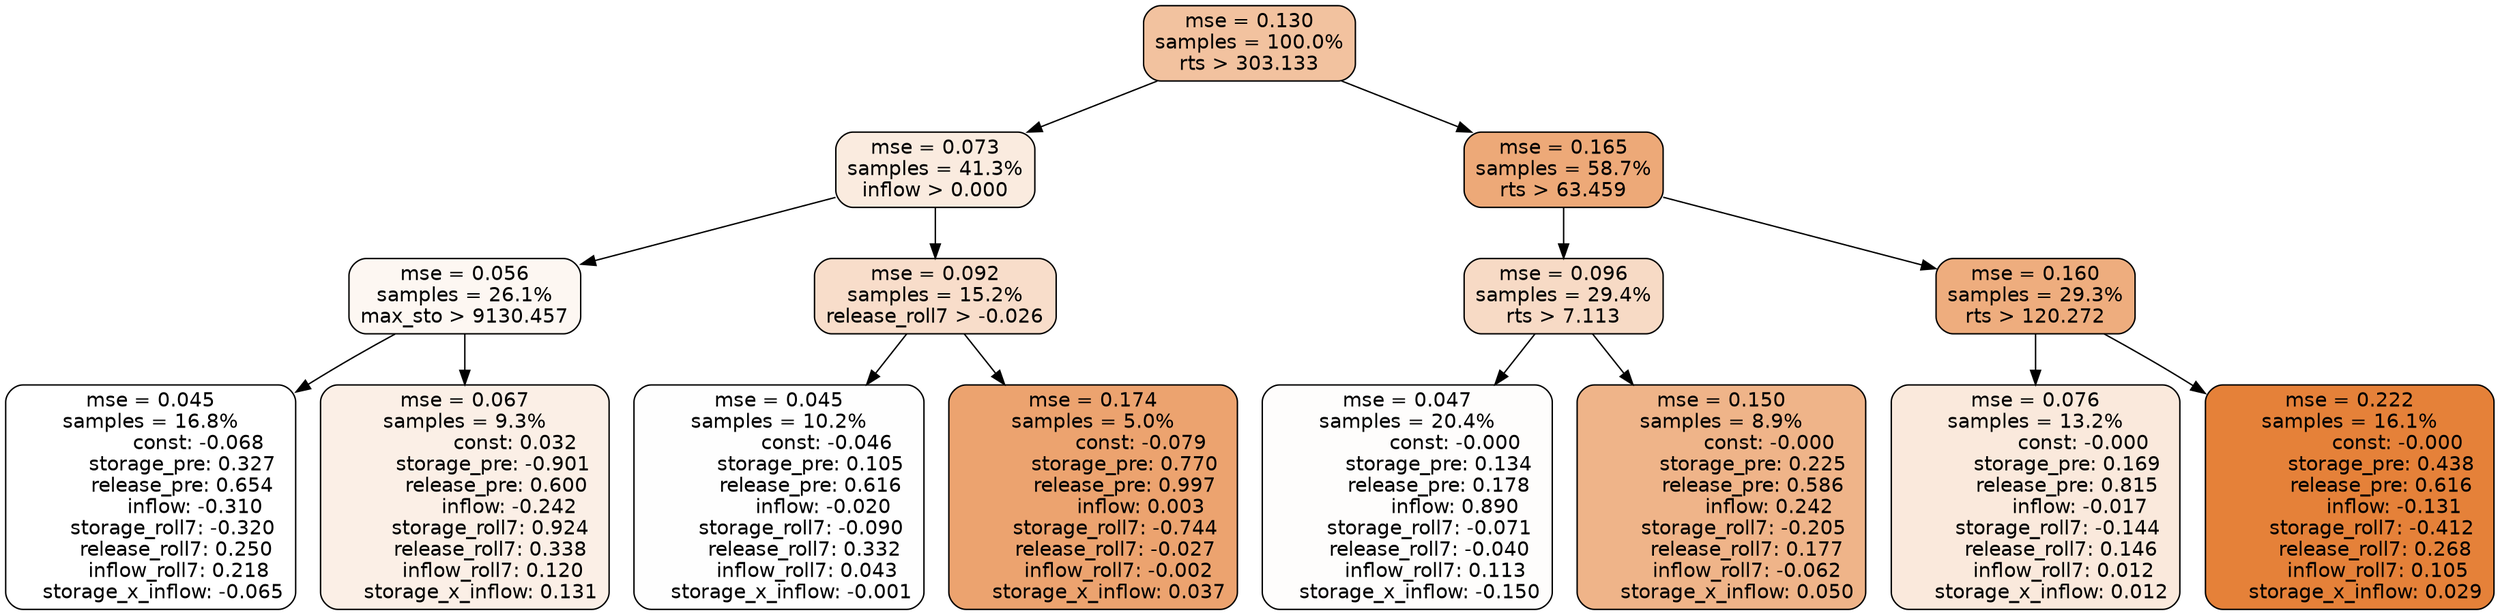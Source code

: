 digraph tree {
node [shape=rectangle, style="filled, rounded", color="black", fontname=helvetica] ;
edge [fontname=helvetica] ;
	"0" [label="mse = 0.130
samples = 100.0%
rts > 303.133", fillcolor="#f2c29f"]
	"8" [label="mse = 0.073
samples = 41.3%
inflow > 0.000", fillcolor="#faebdf"]
	"1" [label="mse = 0.165
samples = 58.7%
rts > 63.459", fillcolor="#eda978"]
	"9" [label="mse = 0.056
samples = 26.1%
max_sto > 9130.457", fillcolor="#fdf7f2"]
	"12" [label="mse = 0.092
samples = 15.2%
release_roll7 > -0.026", fillcolor="#f8ddca"]
	"2" [label="mse = 0.096
samples = 29.4%
rts > 7.113", fillcolor="#f7dac5"]
	"5" [label="mse = 0.160
samples = 29.3%
rts > 120.272", fillcolor="#eead7e"]
	"10" [label="mse = 0.045
samples = 16.8%
               const: -0.068
          storage_pre: 0.327
          release_pre: 0.654
              inflow: -0.310
       storage_roll7: -0.320
        release_roll7: 0.250
         inflow_roll7: 0.218
    storage_x_inflow: -0.065", fillcolor="#ffffff"]
	"11" [label="mse = 0.067
samples = 9.3%
                const: 0.032
         storage_pre: -0.901
          release_pre: 0.600
              inflow: -0.242
        storage_roll7: 0.924
        release_roll7: 0.338
         inflow_roll7: 0.120
     storage_x_inflow: 0.131", fillcolor="#fbefe6"]
	"13" [label="mse = 0.045
samples = 10.2%
               const: -0.046
          storage_pre: 0.105
          release_pre: 0.616
              inflow: -0.020
       storage_roll7: -0.090
        release_roll7: 0.332
         inflow_roll7: 0.043
    storage_x_inflow: -0.001", fillcolor="#fefefe"]
	"14" [label="mse = 0.174
samples = 5.0%
               const: -0.079
          storage_pre: 0.770
          release_pre: 0.997
               inflow: 0.003
       storage_roll7: -0.744
       release_roll7: -0.027
        inflow_roll7: -0.002
     storage_x_inflow: 0.037", fillcolor="#eca36f"]
	"3" [label="mse = 0.047
samples = 20.4%
               const: -0.000
          storage_pre: 0.134
          release_pre: 0.178
               inflow: 0.890
       storage_roll7: -0.071
       release_roll7: -0.040
         inflow_roll7: 0.113
    storage_x_inflow: -0.150", fillcolor="#fefdfc"]
	"4" [label="mse = 0.150
samples = 8.9%
               const: -0.000
          storage_pre: 0.225
          release_pre: 0.586
               inflow: 0.242
       storage_roll7: -0.205
        release_roll7: 0.177
        inflow_roll7: -0.062
     storage_x_inflow: 0.050", fillcolor="#efb489"]
	"7" [label="mse = 0.076
samples = 13.2%
               const: -0.000
          storage_pre: 0.169
          release_pre: 0.815
              inflow: -0.017
       storage_roll7: -0.144
        release_roll7: 0.146
         inflow_roll7: 0.012
     storage_x_inflow: 0.012", fillcolor="#fae9dc"]
	"6" [label="mse = 0.222
samples = 16.1%
               const: -0.000
          storage_pre: 0.438
          release_pre: 0.616
              inflow: -0.131
       storage_roll7: -0.412
        release_roll7: 0.268
         inflow_roll7: 0.105
     storage_x_inflow: 0.029", fillcolor="#e58139"]

	"0" -> "1"
	"0" -> "8"
	"8" -> "9"
	"8" -> "12"
	"1" -> "2"
	"1" -> "5"
	"9" -> "10"
	"9" -> "11"
	"12" -> "13"
	"12" -> "14"
	"2" -> "3"
	"2" -> "4"
	"5" -> "6"
	"5" -> "7"
}
